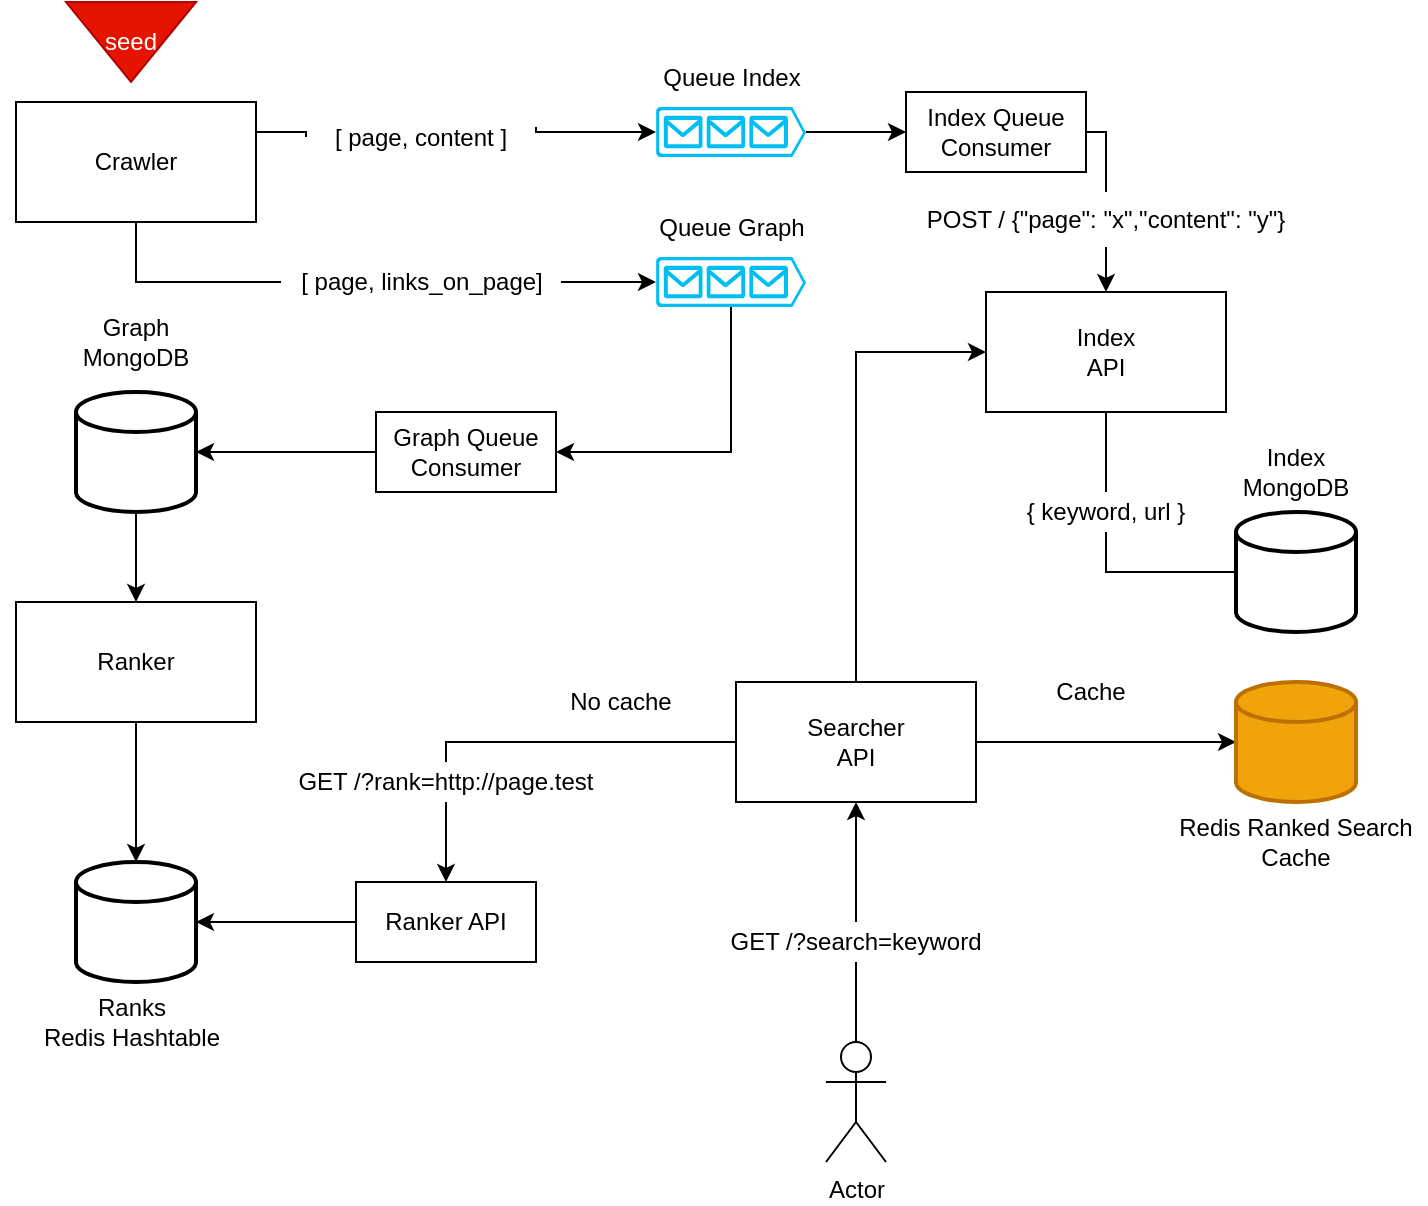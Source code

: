 <mxfile>
    <diagram id="Jl-_jQ0kGxpeFKTexMm_" name="Página-1">
        <mxGraphModel dx="690" dy="360" grid="1" gridSize="10" guides="1" tooltips="1" connect="1" arrows="1" fold="1" page="1" pageScale="1" pageWidth="827" pageHeight="1169" math="0" shadow="0">
            <root>
                <mxCell id="0"/>
                <mxCell id="1" parent="0"/>
                <mxCell id="45" style="edgeStyle=orthogonalEdgeStyle;rounded=0;orthogonalLoop=1;jettySize=auto;html=1;exitX=1;exitY=0.25;exitDx=0;exitDy=0;entryX=0;entryY=0.5;entryDx=0;entryDy=0;entryPerimeter=0;startArrow=none;" parent="1" source="8" target="3" edge="1">
                    <mxGeometry relative="1" as="geometry">
                        <Array as="points">
                            <mxPoint x="360" y="115"/>
                            <mxPoint x="420" y="115"/>
                        </Array>
                    </mxGeometry>
                </mxCell>
                <mxCell id="2" value="Crawler" style="rounded=0;whiteSpace=wrap;html=1;" parent="1" vertex="1">
                    <mxGeometry x="100" y="100" width="120" height="60" as="geometry"/>
                </mxCell>
                <mxCell id="97" style="edgeStyle=orthogonalEdgeStyle;rounded=0;orthogonalLoop=1;jettySize=auto;html=1;entryX=0;entryY=0.5;entryDx=0;entryDy=0;" parent="1" source="3" target="65" edge="1">
                    <mxGeometry relative="1" as="geometry"/>
                </mxCell>
                <mxCell id="3" value="" style="verticalLabelPosition=bottom;html=1;verticalAlign=top;align=center;strokeColor=none;fillColor=#00BEF2;shape=mxgraph.azure.queue_generic;pointerEvents=1;" parent="1" vertex="1">
                    <mxGeometry x="420" y="102.5" width="75" height="25" as="geometry"/>
                </mxCell>
                <mxCell id="63" style="edgeStyle=orthogonalEdgeStyle;rounded=0;orthogonalLoop=1;jettySize=auto;html=1;entryX=0.5;entryY=0;entryDx=0;entryDy=0;startArrow=none;startFill=0;strokeWidth=1;" parent="1" source="4" target="25" edge="1">
                    <mxGeometry relative="1" as="geometry"/>
                </mxCell>
                <mxCell id="4" value="" style="strokeWidth=2;html=1;shape=mxgraph.flowchart.database;whiteSpace=wrap;" parent="1" vertex="1">
                    <mxGeometry x="130" y="245" width="60" height="60" as="geometry"/>
                </mxCell>
                <mxCell id="7" value="Queue Index" style="text;html=1;strokeColor=none;fillColor=none;align=center;verticalAlign=middle;whiteSpace=wrap;rounded=0;" parent="1" vertex="1">
                    <mxGeometry x="392.5" y="72.5" width="130" height="30" as="geometry"/>
                </mxCell>
                <mxCell id="9" value="Graph&lt;br&gt;MongoDB" style="text;html=1;strokeColor=none;fillColor=none;align=center;verticalAlign=middle;whiteSpace=wrap;rounded=0;" parent="1" vertex="1">
                    <mxGeometry x="95" y="200" width="130" height="40" as="geometry"/>
                </mxCell>
                <mxCell id="12" value="Index&lt;br&gt;API" style="rounded=0;whiteSpace=wrap;html=1;" parent="1" vertex="1">
                    <mxGeometry x="585" y="195" width="120" height="60" as="geometry"/>
                </mxCell>
                <mxCell id="21" value="" style="strokeWidth=2;html=1;shape=mxgraph.flowchart.database;whiteSpace=wrap;" parent="1" vertex="1">
                    <mxGeometry x="710" y="305" width="60" height="60" as="geometry"/>
                </mxCell>
                <mxCell id="22" value="Index&lt;br&gt;MongoDB" style="text;html=1;strokeColor=none;fillColor=none;align=center;verticalAlign=middle;whiteSpace=wrap;rounded=0;" parent="1" vertex="1">
                    <mxGeometry x="675" y="265" width="130" height="40" as="geometry"/>
                </mxCell>
                <mxCell id="57" style="edgeStyle=orthogonalEdgeStyle;rounded=0;orthogonalLoop=1;jettySize=auto;html=1;startArrow=none;startFill=0;strokeWidth=1;entryX=0.5;entryY=0;entryDx=0;entryDy=0;entryPerimeter=0;" parent="1" source="25" target="55" edge="1">
                    <mxGeometry relative="1" as="geometry">
                        <mxPoint x="160" y="470" as="targetPoint"/>
                    </mxGeometry>
                </mxCell>
                <mxCell id="25" value="Ranker" style="rounded=0;whiteSpace=wrap;html=1;" parent="1" vertex="1">
                    <mxGeometry x="100" y="350" width="120" height="60" as="geometry"/>
                </mxCell>
                <mxCell id="53" style="edgeStyle=orthogonalEdgeStyle;rounded=0;orthogonalLoop=1;jettySize=auto;html=1;exitX=0;exitY=0.5;exitDx=0;exitDy=0;entryX=1;entryY=0.5;entryDx=0;entryDy=0;entryPerimeter=0;startArrow=none;startFill=0;strokeWidth=1;" parent="1" source="71" target="4" edge="1">
                    <mxGeometry relative="1" as="geometry">
                        <Array as="points"/>
                    </mxGeometry>
                </mxCell>
                <mxCell id="33" value="Queue Graph" style="text;html=1;strokeColor=none;fillColor=none;align=center;verticalAlign=middle;whiteSpace=wrap;rounded=0;" parent="1" vertex="1">
                    <mxGeometry x="392.5" y="145" width="130" height="35" as="geometry"/>
                </mxCell>
                <mxCell id="106" style="edgeStyle=orthogonalEdgeStyle;rounded=0;orthogonalLoop=1;jettySize=auto;html=1;entryX=0.5;entryY=0;entryDx=0;entryDy=0;startArrow=none;" parent="1" source="121" target="116" edge="1">
                    <mxGeometry relative="1" as="geometry">
                        <mxPoint x="325" y="380" as="targetPoint"/>
                    </mxGeometry>
                </mxCell>
                <mxCell id="128" style="edgeStyle=orthogonalEdgeStyle;rounded=0;orthogonalLoop=1;jettySize=auto;html=1;entryX=0;entryY=0.5;entryDx=0;entryDy=0;exitX=0.5;exitY=0;exitDx=0;exitDy=0;" edge="1" parent="1" source="39" target="12">
                    <mxGeometry relative="1" as="geometry"/>
                </mxCell>
                <mxCell id="39" value="Searcher&lt;br&gt;API" style="rounded=0;whiteSpace=wrap;html=1;" parent="1" vertex="1">
                    <mxGeometry x="460" y="390" width="120" height="60" as="geometry"/>
                </mxCell>
                <mxCell id="43" value="seed" style="triangle;whiteSpace=wrap;html=1;direction=south;fillColor=#e51400;strokeColor=#B20000;fontColor=#ffffff;" parent="1" vertex="1">
                    <mxGeometry x="125" y="50" width="65" height="40" as="geometry"/>
                </mxCell>
                <mxCell id="87" style="edgeStyle=orthogonalEdgeStyle;rounded=0;orthogonalLoop=1;jettySize=auto;html=1;startArrow=none;entryX=0.5;entryY=1;entryDx=0;entryDy=0;" parent="1" source="98" target="39" edge="1">
                    <mxGeometry relative="1" as="geometry">
                        <mxPoint x="520" y="530" as="targetPoint"/>
                    </mxGeometry>
                </mxCell>
                <mxCell id="50" value="Actor" style="shape=umlActor;verticalLabelPosition=bottom;verticalAlign=top;html=1;outlineConnect=0;" parent="1" vertex="1">
                    <mxGeometry x="505" y="570" width="30" height="60" as="geometry"/>
                </mxCell>
                <mxCell id="55" value="" style="strokeWidth=2;html=1;shape=mxgraph.flowchart.database;whiteSpace=wrap;" parent="1" vertex="1">
                    <mxGeometry x="130" y="480" width="60" height="60" as="geometry"/>
                </mxCell>
                <mxCell id="56" value="Ranks&lt;br&gt;Redis Hashtable" style="text;html=1;strokeColor=none;fillColor=none;align=center;verticalAlign=middle;whiteSpace=wrap;rounded=0;" parent="1" vertex="1">
                    <mxGeometry x="92.5" y="540" width="130" height="40" as="geometry"/>
                </mxCell>
                <mxCell id="69" style="edgeStyle=orthogonalEdgeStyle;rounded=0;orthogonalLoop=1;jettySize=auto;html=1;entryX=0.5;entryY=0;entryDx=0;entryDy=0;exitX=0.5;exitY=1;exitDx=0;exitDy=0;startArrow=none;" parent="1" source="68" target="12" edge="1">
                    <mxGeometry relative="1" as="geometry">
                        <mxPoint x="630" y="150" as="targetPoint"/>
                    </mxGeometry>
                </mxCell>
                <mxCell id="65" value="Index Queue Consumer" style="rounded=0;whiteSpace=wrap;html=1;" parent="1" vertex="1">
                    <mxGeometry x="545" y="95" width="90" height="40" as="geometry"/>
                </mxCell>
                <mxCell id="71" value="Graph Queue Consumer" style="rounded=0;whiteSpace=wrap;html=1;" parent="1" vertex="1">
                    <mxGeometry x="280" y="255" width="90" height="40" as="geometry"/>
                </mxCell>
                <mxCell id="76" style="edgeStyle=orthogonalEdgeStyle;rounded=0;orthogonalLoop=1;jettySize=auto;html=1;entryX=0;entryY=0.5;entryDx=0;entryDy=0;entryPerimeter=0;exitX=1;exitY=0.5;exitDx=0;exitDy=0;" parent="1" source="39" target="74" edge="1">
                    <mxGeometry relative="1" as="geometry">
                        <mxPoint x="559.96" y="510" as="sourcePoint"/>
                    </mxGeometry>
                </mxCell>
                <mxCell id="74" value="" style="strokeWidth=2;html=1;shape=mxgraph.flowchart.database;whiteSpace=wrap;fillColor=#f0a30a;strokeColor=#BD7000;fontColor=#000000;" parent="1" vertex="1">
                    <mxGeometry x="710" y="390" width="60" height="60" as="geometry"/>
                </mxCell>
                <mxCell id="75" value="Redis Ranked Search Cache" style="text;html=1;strokeColor=none;fillColor=none;align=center;verticalAlign=middle;whiteSpace=wrap;rounded=0;" parent="1" vertex="1">
                    <mxGeometry x="675" y="450" width="130" height="40" as="geometry"/>
                </mxCell>
                <mxCell id="94" style="edgeStyle=orthogonalEdgeStyle;rounded=0;orthogonalLoop=1;jettySize=auto;html=1;exitX=0.5;exitY=1;exitDx=0;exitDy=0;exitPerimeter=0;entryX=1;entryY=0.5;entryDx=0;entryDy=0;" parent="1" source="91" target="71" edge="1">
                    <mxGeometry relative="1" as="geometry"/>
                </mxCell>
                <mxCell id="91" value="" style="verticalLabelPosition=bottom;html=1;verticalAlign=top;align=center;strokeColor=none;fillColor=#00BEF2;shape=mxgraph.azure.queue_generic;pointerEvents=1;" parent="1" vertex="1">
                    <mxGeometry x="420" y="177.5" width="75" height="25" as="geometry"/>
                </mxCell>
                <mxCell id="98" value="GET /?search=keyword" style="text;html=1;strokeColor=none;fillColor=none;align=center;verticalAlign=middle;whiteSpace=wrap;rounded=0;" parent="1" vertex="1">
                    <mxGeometry x="445" y="510" width="150" height="20" as="geometry"/>
                </mxCell>
                <mxCell id="104" value="" style="edgeStyle=orthogonalEdgeStyle;rounded=0;orthogonalLoop=1;jettySize=auto;html=1;endArrow=none;" parent="1" source="50" target="98" edge="1">
                    <mxGeometry relative="1" as="geometry">
                        <mxPoint x="520" y="650" as="sourcePoint"/>
                        <mxPoint x="520" y="530.0" as="targetPoint"/>
                    </mxGeometry>
                </mxCell>
                <mxCell id="105" style="edgeStyle=orthogonalEdgeStyle;rounded=0;orthogonalLoop=1;jettySize=auto;html=1;exitX=0.5;exitY=1;exitDx=0;exitDy=0;" parent="1" source="98" target="98" edge="1">
                    <mxGeometry relative="1" as="geometry"/>
                </mxCell>
                <mxCell id="110" value="" style="edgeStyle=orthogonalEdgeStyle;rounded=0;orthogonalLoop=1;jettySize=auto;html=1;entryX=0;entryY=0.5;entryDx=0;entryDy=0;endArrow=none;exitX=0.5;exitY=1;exitDx=0;exitDy=0;entryPerimeter=0;startArrow=none;" parent="1" source="23" target="21" edge="1">
                    <mxGeometry relative="1" as="geometry">
                        <mxPoint x="735" y="142.5" as="sourcePoint"/>
                        <mxPoint x="735" y="250" as="targetPoint"/>
                    </mxGeometry>
                </mxCell>
                <mxCell id="113" style="edgeStyle=orthogonalEdgeStyle;rounded=0;orthogonalLoop=1;jettySize=auto;html=1;entryX=0;entryY=0.5;entryDx=0;entryDy=0;entryPerimeter=0;" parent="1" source="19" target="91" edge="1">
                    <mxGeometry relative="1" as="geometry"/>
                </mxCell>
                <mxCell id="19" value="[ page, links_on_page]" style="text;html=1;strokeColor=none;fillColor=none;align=center;verticalAlign=middle;whiteSpace=wrap;rounded=0;" parent="1" vertex="1">
                    <mxGeometry x="232.5" y="180" width="140" height="20" as="geometry"/>
                </mxCell>
                <mxCell id="111" value="" style="edgeStyle=orthogonalEdgeStyle;rounded=0;orthogonalLoop=1;jettySize=auto;html=1;exitX=0.5;exitY=1;exitDx=0;exitDy=0;entryX=0;entryY=0.5;entryDx=0;entryDy=0;entryPerimeter=0;endArrow=none;" parent="1" source="2" target="19" edge="1">
                    <mxGeometry relative="1" as="geometry">
                        <Array as="points"/>
                        <mxPoint x="232.5" y="145" as="sourcePoint"/>
                        <mxPoint x="420" y="187.5" as="targetPoint"/>
                    </mxGeometry>
                </mxCell>
                <mxCell id="8" value="[ page, content ]" style="text;html=1;strokeColor=none;fillColor=none;align=center;verticalAlign=middle;whiteSpace=wrap;rounded=0;" parent="1" vertex="1">
                    <mxGeometry x="245" y="107.5" width="115" height="20" as="geometry"/>
                </mxCell>
                <mxCell id="114" value="" style="edgeStyle=orthogonalEdgeStyle;rounded=0;orthogonalLoop=1;jettySize=auto;html=1;exitX=1;exitY=0.25;exitDx=0;exitDy=0;entryX=0;entryY=0.5;entryDx=0;entryDy=0;entryPerimeter=0;endArrow=none;" parent="1" source="2" target="8" edge="1">
                    <mxGeometry relative="1" as="geometry">
                        <Array as="points"/>
                        <mxPoint x="220" y="115" as="sourcePoint"/>
                        <mxPoint x="420" y="70" as="targetPoint"/>
                    </mxGeometry>
                </mxCell>
                <mxCell id="117" style="edgeStyle=orthogonalEdgeStyle;rounded=0;orthogonalLoop=1;jettySize=auto;html=1;entryX=1;entryY=0.5;entryDx=0;entryDy=0;entryPerimeter=0;" edge="1" parent="1" source="116" target="55">
                    <mxGeometry relative="1" as="geometry"/>
                </mxCell>
                <mxCell id="116" value="Ranker API" style="rounded=0;whiteSpace=wrap;html=1;" vertex="1" parent="1">
                    <mxGeometry x="270" y="490" width="90" height="40" as="geometry"/>
                </mxCell>
                <mxCell id="119" value="Cache" style="text;html=1;strokeColor=none;fillColor=none;align=center;verticalAlign=middle;whiteSpace=wrap;rounded=0;" vertex="1" parent="1">
                    <mxGeometry x="595" y="380" width="85" height="30" as="geometry"/>
                </mxCell>
                <mxCell id="120" value="No cache" style="text;html=1;strokeColor=none;fillColor=none;align=center;verticalAlign=middle;whiteSpace=wrap;rounded=0;" vertex="1" parent="1">
                    <mxGeometry x="360" y="385" width="85" height="30" as="geometry"/>
                </mxCell>
                <mxCell id="121" value="GET /?rank=http://page.test" style="text;html=1;strokeColor=none;fillColor=none;align=center;verticalAlign=middle;whiteSpace=wrap;rounded=0;" vertex="1" parent="1">
                    <mxGeometry x="240" y="430" width="150" height="20" as="geometry"/>
                </mxCell>
                <mxCell id="122" value="" style="edgeStyle=orthogonalEdgeStyle;rounded=0;orthogonalLoop=1;jettySize=auto;html=1;entryX=0.5;entryY=0;entryDx=0;entryDy=0;endArrow=none;" edge="1" parent="1" source="39" target="121">
                    <mxGeometry relative="1" as="geometry">
                        <mxPoint x="460" y="380" as="sourcePoint"/>
                        <mxPoint x="315" y="490" as="targetPoint"/>
                        <Array as="points">
                            <mxPoint x="315" y="420"/>
                        </Array>
                    </mxGeometry>
                </mxCell>
                <mxCell id="68" value="POST / {&quot;page&quot;: &quot;x&quot;,&quot;content&quot;: &quot;y&quot;}" style="text;html=1;strokeColor=none;fillColor=none;align=center;verticalAlign=middle;whiteSpace=wrap;rounded=0;" parent="1" vertex="1">
                    <mxGeometry x="545" y="145" width="200" height="27.5" as="geometry"/>
                </mxCell>
                <mxCell id="126" value="" style="edgeStyle=orthogonalEdgeStyle;rounded=0;orthogonalLoop=1;jettySize=auto;html=1;entryX=0.5;entryY=0;entryDx=0;entryDy=0;exitX=1;exitY=0.5;exitDx=0;exitDy=0;endArrow=none;" edge="1" parent="1" source="65" target="68">
                    <mxGeometry relative="1" as="geometry">
                        <mxPoint x="625" y="38.75" as="sourcePoint"/>
                        <mxPoint x="650" y="150" as="targetPoint"/>
                    </mxGeometry>
                </mxCell>
                <mxCell id="23" value="{ keyword, url }" style="text;html=1;strokeColor=none;fillColor=none;align=center;verticalAlign=middle;whiteSpace=wrap;rounded=0;" parent="1" vertex="1">
                    <mxGeometry x="595" y="295" width="100" height="20" as="geometry"/>
                </mxCell>
                <mxCell id="131" value="" style="edgeStyle=orthogonalEdgeStyle;rounded=0;orthogonalLoop=1;jettySize=auto;html=1;entryX=0.5;entryY=0;entryDx=0;entryDy=0;endArrow=none;exitX=0.5;exitY=1;exitDx=0;exitDy=0;" edge="1" parent="1" source="12" target="23">
                    <mxGeometry relative="1" as="geometry">
                        <mxPoint x="645" y="255" as="sourcePoint"/>
                        <mxPoint x="710" y="335" as="targetPoint"/>
                    </mxGeometry>
                </mxCell>
            </root>
        </mxGraphModel>
    </diagram>
</mxfile>